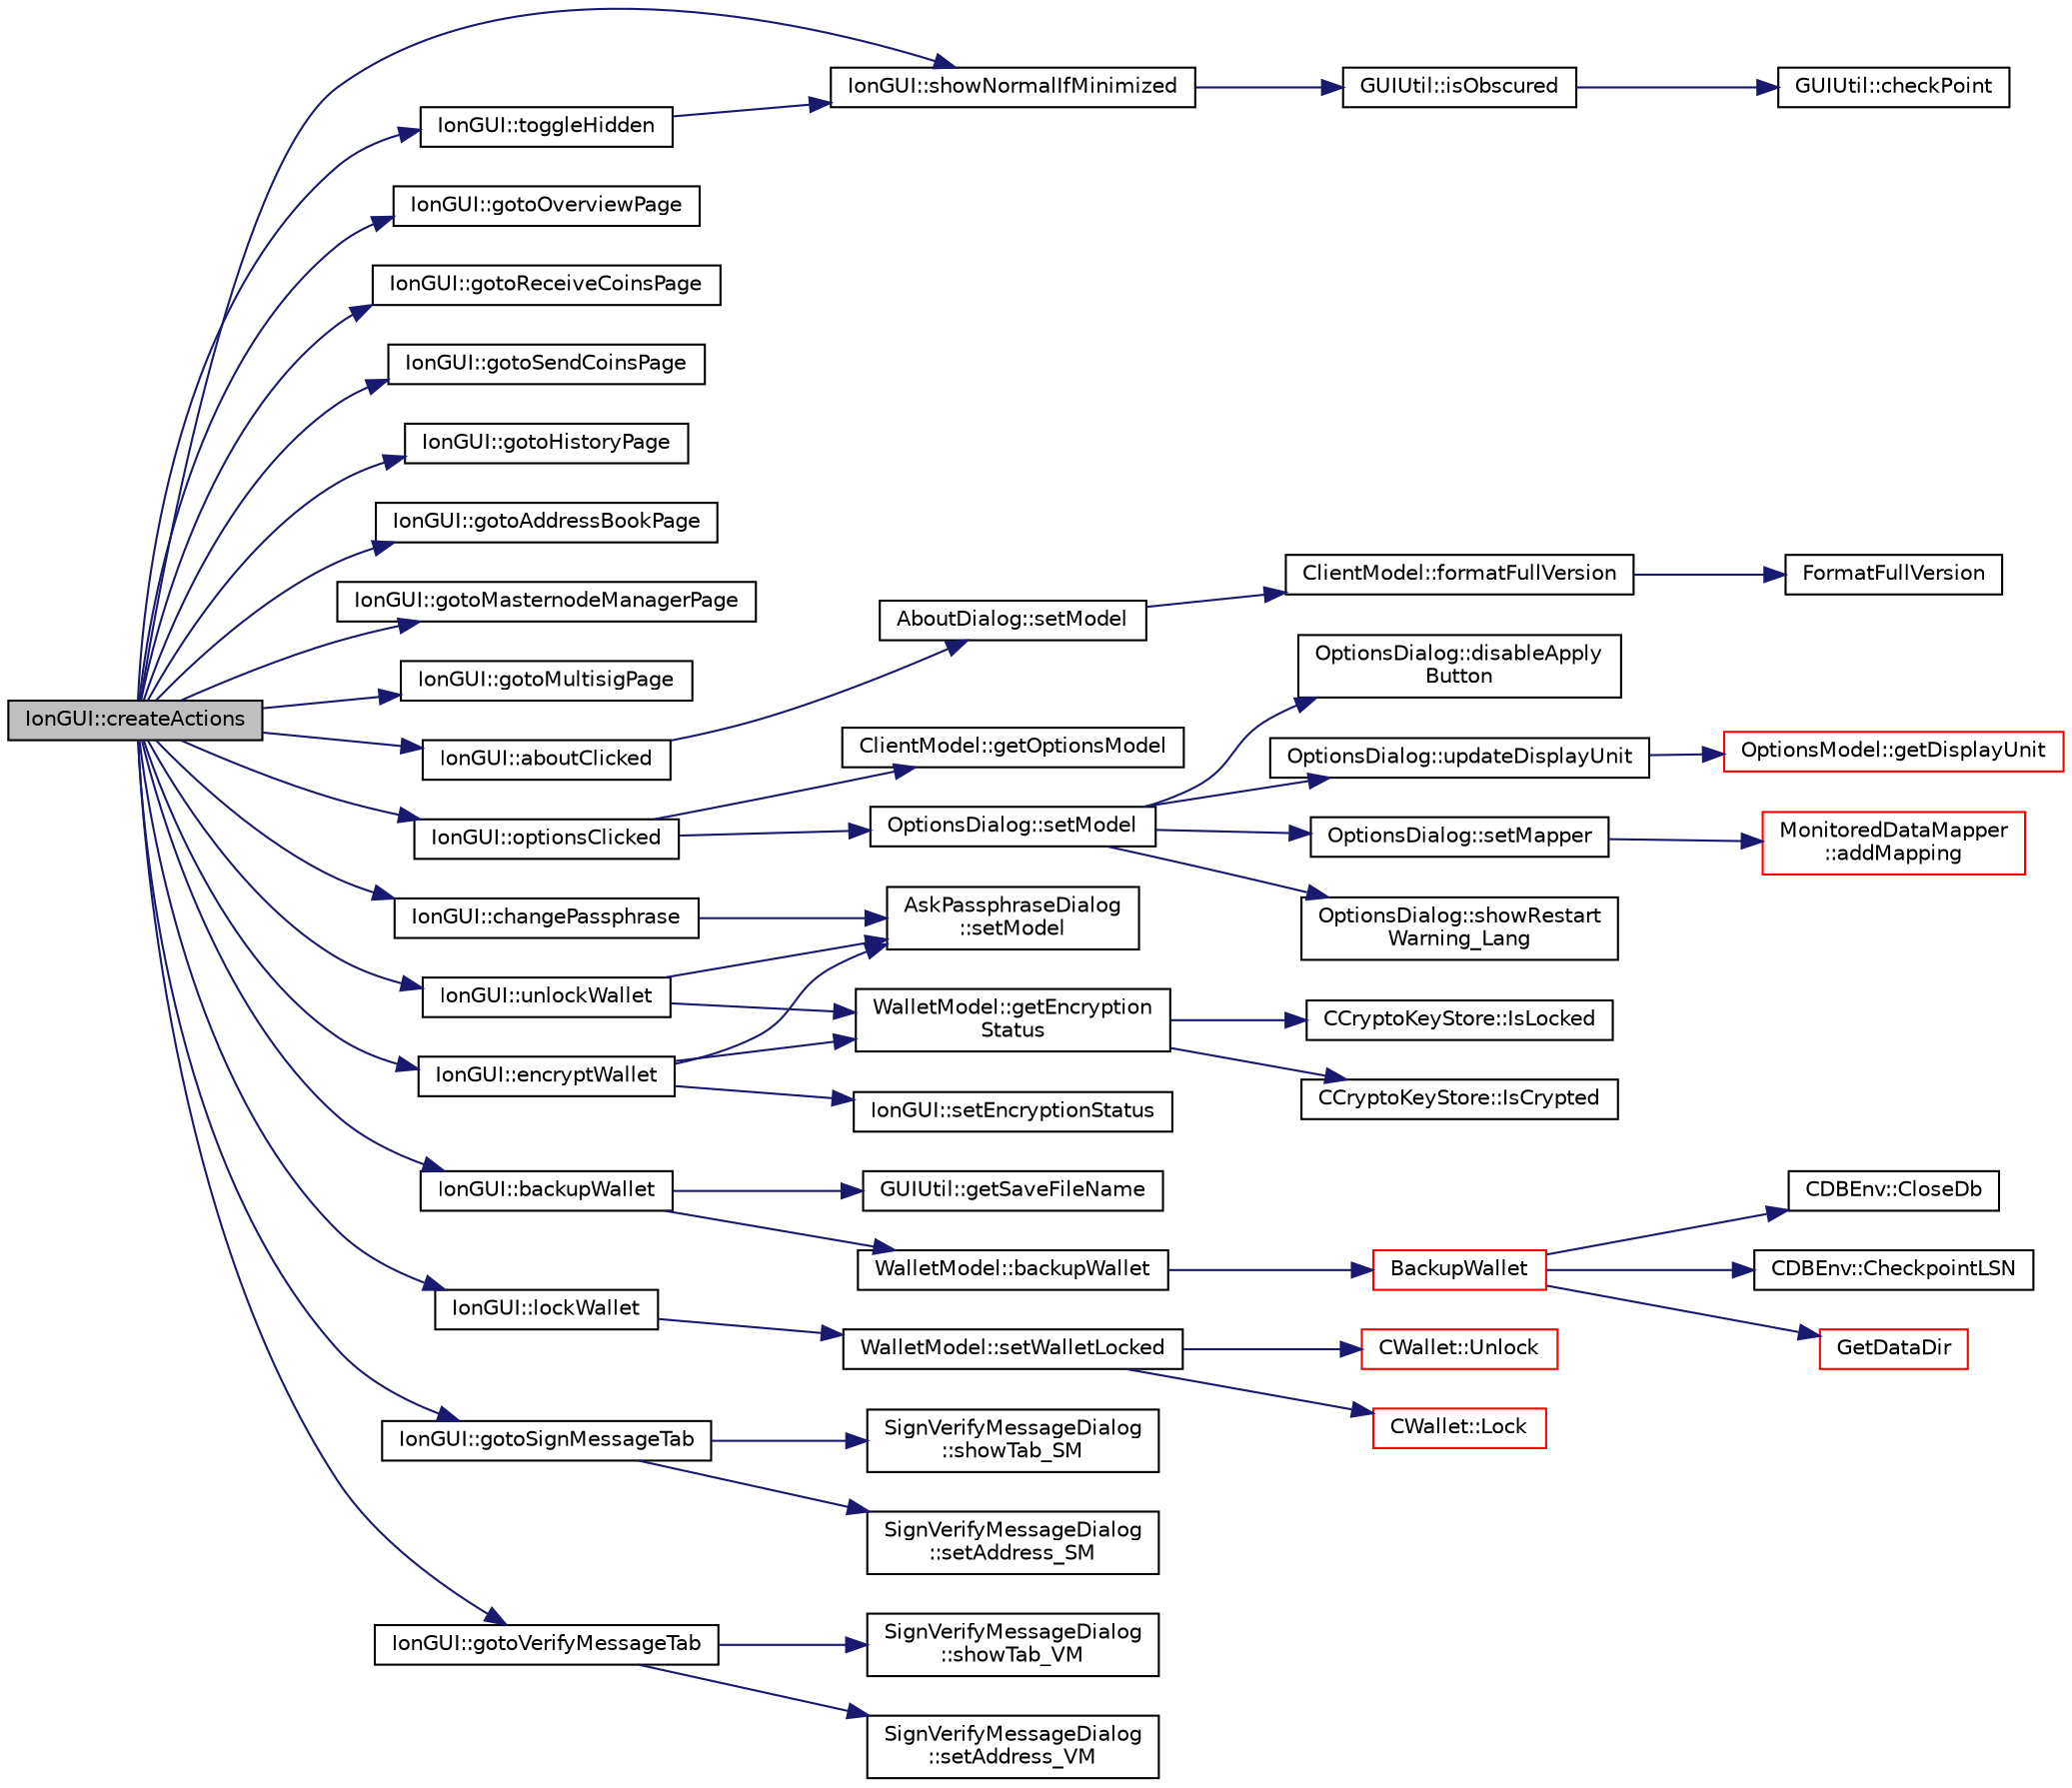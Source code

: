 digraph "IonGUI::createActions"
{
  edge [fontname="Helvetica",fontsize="10",labelfontname="Helvetica",labelfontsize="10"];
  node [fontname="Helvetica",fontsize="10",shape=record];
  rankdir="LR";
  Node174 [label="IonGUI::createActions",height=0.2,width=0.4,color="black", fillcolor="grey75", style="filled", fontcolor="black"];
  Node174 -> Node175 [color="midnightblue",fontsize="10",style="solid",fontname="Helvetica"];
  Node175 [label="IonGUI::showNormalIfMinimized",height=0.2,width=0.4,color="black", fillcolor="white", style="filled",URL="$dc/d0b/class_ion_g_u_i.html#aec721e64aa35047990aed619ee56e370",tooltip="Show window if hidden, unminimize when minimized, rise when obscured or show if hidden and fToggleHid..."];
  Node175 -> Node176 [color="midnightblue",fontsize="10",style="solid",fontname="Helvetica"];
  Node176 [label="GUIUtil::isObscured",height=0.2,width=0.4,color="black", fillcolor="white", style="filled",URL="$d1/d87/namespace_g_u_i_util.html#a0b7266e2b8e7de5f5fd1c7ddb9e5b637"];
  Node176 -> Node177 [color="midnightblue",fontsize="10",style="solid",fontname="Helvetica"];
  Node177 [label="GUIUtil::checkPoint",height=0.2,width=0.4,color="black", fillcolor="white", style="filled",URL="$d1/d87/namespace_g_u_i_util.html#ab2e7ef0aa9a1ad3f86d67a3f596b6fc4"];
  Node174 -> Node178 [color="midnightblue",fontsize="10",style="solid",fontname="Helvetica"];
  Node178 [label="IonGUI::gotoOverviewPage",height=0.2,width=0.4,color="black", fillcolor="white", style="filled",URL="$dc/d0b/class_ion_g_u_i.html#a56db58f7baf56639340fc1a2477dcbdd",tooltip="Switch to overview (home) page. "];
  Node174 -> Node179 [color="midnightblue",fontsize="10",style="solid",fontname="Helvetica"];
  Node179 [label="IonGUI::gotoReceiveCoinsPage",height=0.2,width=0.4,color="black", fillcolor="white", style="filled",URL="$dc/d0b/class_ion_g_u_i.html#ac054b88b969d92da82271475f45d72cc",tooltip="Switch to receive coins page. "];
  Node174 -> Node180 [color="midnightblue",fontsize="10",style="solid",fontname="Helvetica"];
  Node180 [label="IonGUI::gotoSendCoinsPage",height=0.2,width=0.4,color="black", fillcolor="white", style="filled",URL="$dc/d0b/class_ion_g_u_i.html#a8a6b58d3897ac430a8bb3b86acc825d6",tooltip="Switch to send coins page. "];
  Node174 -> Node181 [color="midnightblue",fontsize="10",style="solid",fontname="Helvetica"];
  Node181 [label="IonGUI::gotoHistoryPage",height=0.2,width=0.4,color="black", fillcolor="white", style="filled",URL="$dc/d0b/class_ion_g_u_i.html#ad3c8c81e6ed323ca379aa9240164f0a9",tooltip="Switch to history (transactions) page. "];
  Node174 -> Node182 [color="midnightblue",fontsize="10",style="solid",fontname="Helvetica"];
  Node182 [label="IonGUI::gotoAddressBookPage",height=0.2,width=0.4,color="black", fillcolor="white", style="filled",URL="$dc/d0b/class_ion_g_u_i.html#a3f5ba976ff72af39f976485ae2c5e835",tooltip="Switch to address book page. "];
  Node174 -> Node183 [color="midnightblue",fontsize="10",style="solid",fontname="Helvetica"];
  Node183 [label="IonGUI::gotoMasternodeManagerPage",height=0.2,width=0.4,color="black", fillcolor="white", style="filled",URL="$dc/d0b/class_ion_g_u_i.html#a4560263c0a745ad5d7dd8dd9c0619528",tooltip="Switch to masternode manager page. "];
  Node174 -> Node184 [color="midnightblue",fontsize="10",style="solid",fontname="Helvetica"];
  Node184 [label="IonGUI::gotoMultisigPage",height=0.2,width=0.4,color="black", fillcolor="white", style="filled",URL="$dc/d0b/class_ion_g_u_i.html#ab84564f30ea3ef4095df4b12384b14f9"];
  Node174 -> Node185 [color="midnightblue",fontsize="10",style="solid",fontname="Helvetica"];
  Node185 [label="IonGUI::aboutClicked",height=0.2,width=0.4,color="black", fillcolor="white", style="filled",URL="$dc/d0b/class_ion_g_u_i.html#a68b4ed6961c52e5407971df5465a3327",tooltip="Show about dialog. "];
  Node185 -> Node186 [color="midnightblue",fontsize="10",style="solid",fontname="Helvetica"];
  Node186 [label="AboutDialog::setModel",height=0.2,width=0.4,color="black", fillcolor="white", style="filled",URL="$d2/d6f/class_about_dialog.html#ad15ee5cad707263d7b39ba7803bb6def"];
  Node186 -> Node187 [color="midnightblue",fontsize="10",style="solid",fontname="Helvetica"];
  Node187 [label="ClientModel::formatFullVersion",height=0.2,width=0.4,color="black", fillcolor="white", style="filled",URL="$df/d25/class_client_model.html#ae9448d6f2a7f99467152b17f7044eb12"];
  Node187 -> Node188 [color="midnightblue",fontsize="10",style="solid",fontname="Helvetica"];
  Node188 [label="FormatFullVersion",height=0.2,width=0.4,color="black", fillcolor="white", style="filled",URL="$df/d2d/util_8cpp.html#ac2170cca99e9347171fca492ae533d96"];
  Node174 -> Node189 [color="midnightblue",fontsize="10",style="solid",fontname="Helvetica"];
  Node189 [label="IonGUI::optionsClicked",height=0.2,width=0.4,color="black", fillcolor="white", style="filled",URL="$dc/d0b/class_ion_g_u_i.html#a463be06dd466d69e20a3a8b073d110d2",tooltip="Show configuration dialog. "];
  Node189 -> Node190 [color="midnightblue",fontsize="10",style="solid",fontname="Helvetica"];
  Node190 [label="ClientModel::getOptionsModel",height=0.2,width=0.4,color="black", fillcolor="white", style="filled",URL="$df/d25/class_client_model.html#ae8da1e2eabfbbcc49a7eed821908bdb6"];
  Node189 -> Node191 [color="midnightblue",fontsize="10",style="solid",fontname="Helvetica"];
  Node191 [label="OptionsDialog::setModel",height=0.2,width=0.4,color="black", fillcolor="white", style="filled",URL="$db/d61/class_options_dialog.html#a11e902a52cb7472497d14e70cd9399d9"];
  Node191 -> Node192 [color="midnightblue",fontsize="10",style="solid",fontname="Helvetica"];
  Node192 [label="OptionsDialog::updateDisplayUnit",height=0.2,width=0.4,color="black", fillcolor="white", style="filled",URL="$db/d61/class_options_dialog.html#ae18a7ab3042a669403504e86ab2f8a77"];
  Node192 -> Node193 [color="midnightblue",fontsize="10",style="solid",fontname="Helvetica"];
  Node193 [label="OptionsModel::getDisplayUnit",height=0.2,width=0.4,color="red", fillcolor="white", style="filled",URL="$da/d1f/class_options_model.html#a3b6e4d4ef42be3aaba315b8cd14f468e"];
  Node191 -> Node196 [color="midnightblue",fontsize="10",style="solid",fontname="Helvetica"];
  Node196 [label="OptionsDialog::setMapper",height=0.2,width=0.4,color="black", fillcolor="white", style="filled",URL="$db/d61/class_options_dialog.html#a2088ec5bbb90ec27675f441e750e55b8"];
  Node196 -> Node197 [color="midnightblue",fontsize="10",style="solid",fontname="Helvetica"];
  Node197 [label="MonitoredDataMapper\l::addMapping",height=0.2,width=0.4,color="red", fillcolor="white", style="filled",URL="$d3/db0/class_monitored_data_mapper.html#a5ddfc6ef4e955211948c7b24994dfd7e"];
  Node191 -> Node199 [color="midnightblue",fontsize="10",style="solid",fontname="Helvetica"];
  Node199 [label="OptionsDialog::showRestart\lWarning_Lang",height=0.2,width=0.4,color="black", fillcolor="white", style="filled",URL="$db/d61/class_options_dialog.html#a774587407dfaf9afda3740fd4a8bd7e6"];
  Node191 -> Node200 [color="midnightblue",fontsize="10",style="solid",fontname="Helvetica"];
  Node200 [label="OptionsDialog::disableApply\lButton",height=0.2,width=0.4,color="black", fillcolor="white", style="filled",URL="$db/d61/class_options_dialog.html#ae3aaedbe95a325e88d64422b92b58d2e"];
  Node174 -> Node201 [color="midnightblue",fontsize="10",style="solid",fontname="Helvetica"];
  Node201 [label="IonGUI::toggleHidden",height=0.2,width=0.4,color="black", fillcolor="white", style="filled",URL="$dc/d0b/class_ion_g_u_i.html#acd9faf93dc249693cb0ccbeeacb578fb",tooltip="simply calls showNormalIfMinimized(true) for use in SLOT() macro "];
  Node201 -> Node175 [color="midnightblue",fontsize="10",style="solid",fontname="Helvetica"];
  Node174 -> Node202 [color="midnightblue",fontsize="10",style="solid",fontname="Helvetica"];
  Node202 [label="IonGUI::encryptWallet",height=0.2,width=0.4,color="black", fillcolor="white", style="filled",URL="$dc/d0b/class_ion_g_u_i.html#aba2c7fde3006b9ac0e5e4247c7a74515",tooltip="Encrypt the wallet. "];
  Node202 -> Node203 [color="midnightblue",fontsize="10",style="solid",fontname="Helvetica"];
  Node203 [label="AskPassphraseDialog\l::setModel",height=0.2,width=0.4,color="black", fillcolor="white", style="filled",URL="$d8/d70/class_ask_passphrase_dialog.html#a35b83e1ef98813b6b88155aab0803ed3"];
  Node202 -> Node204 [color="midnightblue",fontsize="10",style="solid",fontname="Helvetica"];
  Node204 [label="IonGUI::setEncryptionStatus",height=0.2,width=0.4,color="black", fillcolor="white", style="filled",URL="$dc/d0b/class_ion_g_u_i.html#ae325ac0b1a5ee04b3b7678ba6ffd9360",tooltip="Set the encryption status as shown in the UI. "];
  Node202 -> Node205 [color="midnightblue",fontsize="10",style="solid",fontname="Helvetica"];
  Node205 [label="WalletModel::getEncryption\lStatus",height=0.2,width=0.4,color="black", fillcolor="white", style="filled",URL="$d4/d27/class_wallet_model.html#aa89632d2019414f2ab85674cd4d01398"];
  Node205 -> Node206 [color="midnightblue",fontsize="10",style="solid",fontname="Helvetica"];
  Node206 [label="CCryptoKeyStore::IsCrypted",height=0.2,width=0.4,color="black", fillcolor="white", style="filled",URL="$db/dad/class_c_crypto_key_store.html#acc8fed44366c98fb481333ca6e867088"];
  Node205 -> Node207 [color="midnightblue",fontsize="10",style="solid",fontname="Helvetica"];
  Node207 [label="CCryptoKeyStore::IsLocked",height=0.2,width=0.4,color="black", fillcolor="white", style="filled",URL="$db/dad/class_c_crypto_key_store.html#a52919fa284a3aa10f1b4bd6018b6dbee"];
  Node174 -> Node208 [color="midnightblue",fontsize="10",style="solid",fontname="Helvetica"];
  Node208 [label="IonGUI::backupWallet",height=0.2,width=0.4,color="black", fillcolor="white", style="filled",URL="$dc/d0b/class_ion_g_u_i.html#a657c3aa0b7c10216ac24b63c773caa6d",tooltip="Backup the wallet. "];
  Node208 -> Node209 [color="midnightblue",fontsize="10",style="solid",fontname="Helvetica"];
  Node209 [label="GUIUtil::getSaveFileName",height=0.2,width=0.4,color="black", fillcolor="white", style="filled",URL="$d1/d87/namespace_g_u_i_util.html#ab9d9c0f96a2491a1b04567f8effe77c4",tooltip="Get save filename, mimics QFileDialog::getSaveFileName, except that it appends a default suffix when ..."];
  Node208 -> Node210 [color="midnightblue",fontsize="10",style="solid",fontname="Helvetica"];
  Node210 [label="WalletModel::backupWallet",height=0.2,width=0.4,color="black", fillcolor="white", style="filled",URL="$d4/d27/class_wallet_model.html#aa316c19ef41f26ea89f194ab253d3206"];
  Node210 -> Node211 [color="midnightblue",fontsize="10",style="solid",fontname="Helvetica"];
  Node211 [label="BackupWallet",height=0.2,width=0.4,color="red", fillcolor="white", style="filled",URL="$dc/d75/walletdb_8cpp.html#a273c3692765c732c5f724cec93e6b62f"];
  Node211 -> Node212 [color="midnightblue",fontsize="10",style="solid",fontname="Helvetica"];
  Node212 [label="CDBEnv::CloseDb",height=0.2,width=0.4,color="black", fillcolor="white", style="filled",URL="$d5/dd2/class_c_d_b_env.html#ac53fd53afdd1e0881b8ffbb11a89b556"];
  Node211 -> Node213 [color="midnightblue",fontsize="10",style="solid",fontname="Helvetica"];
  Node213 [label="CDBEnv::CheckpointLSN",height=0.2,width=0.4,color="black", fillcolor="white", style="filled",URL="$d5/dd2/class_c_d_b_env.html#aa4e0fe52dfc0da22fe9bf59eeda57fba"];
  Node211 -> Node214 [color="midnightblue",fontsize="10",style="solid",fontname="Helvetica"];
  Node214 [label="GetDataDir",height=0.2,width=0.4,color="red", fillcolor="white", style="filled",URL="$df/d2d/util_8cpp.html#ab83866a054745d4b30a3948a1b44beba"];
  Node174 -> Node225 [color="midnightblue",fontsize="10",style="solid",fontname="Helvetica"];
  Node225 [label="IonGUI::changePassphrase",height=0.2,width=0.4,color="black", fillcolor="white", style="filled",URL="$dc/d0b/class_ion_g_u_i.html#a2a09057aab42e7d87a126d26b11d73b1",tooltip="Change encrypted wallet passphrase. "];
  Node225 -> Node203 [color="midnightblue",fontsize="10",style="solid",fontname="Helvetica"];
  Node174 -> Node226 [color="midnightblue",fontsize="10",style="solid",fontname="Helvetica"];
  Node226 [label="IonGUI::unlockWallet",height=0.2,width=0.4,color="black", fillcolor="white", style="filled",URL="$dc/d0b/class_ion_g_u_i.html#a89d89883fff15f835ff2b7a550a10ac2",tooltip="Ask for passphrase to unlock wallet temporarily. "];
  Node226 -> Node205 [color="midnightblue",fontsize="10",style="solid",fontname="Helvetica"];
  Node226 -> Node203 [color="midnightblue",fontsize="10",style="solid",fontname="Helvetica"];
  Node174 -> Node227 [color="midnightblue",fontsize="10",style="solid",fontname="Helvetica"];
  Node227 [label="IonGUI::lockWallet",height=0.2,width=0.4,color="black", fillcolor="white", style="filled",URL="$dc/d0b/class_ion_g_u_i.html#abfbef460c97022eea4d5e2dec1887ba0"];
  Node227 -> Node228 [color="midnightblue",fontsize="10",style="solid",fontname="Helvetica"];
  Node228 [label="WalletModel::setWalletLocked",height=0.2,width=0.4,color="black", fillcolor="white", style="filled",URL="$d4/d27/class_wallet_model.html#a5a8b65bfaecb0813d64c733f4f34f090"];
  Node228 -> Node229 [color="midnightblue",fontsize="10",style="solid",fontname="Helvetica"];
  Node229 [label="CWallet::Lock",height=0.2,width=0.4,color="red", fillcolor="white", style="filled",URL="$d2/de5/class_c_wallet.html#a0404b6bc1cb804aadc69b9902b52282a"];
  Node228 -> Node235 [color="midnightblue",fontsize="10",style="solid",fontname="Helvetica"];
  Node235 [label="CWallet::Unlock",height=0.2,width=0.4,color="red", fillcolor="white", style="filled",URL="$d2/de5/class_c_wallet.html#a654ae5a3a7c4c7c7bfd271f108781b40"];
  Node174 -> Node258 [color="midnightblue",fontsize="10",style="solid",fontname="Helvetica"];
  Node258 [label="IonGUI::gotoSignMessageTab",height=0.2,width=0.4,color="black", fillcolor="white", style="filled",URL="$dc/d0b/class_ion_g_u_i.html#a975c7325fca098236e4bc3cccdc714f7",tooltip="Show Sign/Verify Message dialog and switch to sign message tab. "];
  Node258 -> Node259 [color="midnightblue",fontsize="10",style="solid",fontname="Helvetica"];
  Node259 [label="SignVerifyMessageDialog\l::showTab_SM",height=0.2,width=0.4,color="black", fillcolor="white", style="filled",URL="$d1/d26/class_sign_verify_message_dialog.html#a3b06ea85a2640312e0074d8dabce6416"];
  Node258 -> Node260 [color="midnightblue",fontsize="10",style="solid",fontname="Helvetica"];
  Node260 [label="SignVerifyMessageDialog\l::setAddress_SM",height=0.2,width=0.4,color="black", fillcolor="white", style="filled",URL="$d1/d26/class_sign_verify_message_dialog.html#ad676f0afab861bc083670316e9439c65"];
  Node174 -> Node261 [color="midnightblue",fontsize="10",style="solid",fontname="Helvetica"];
  Node261 [label="IonGUI::gotoVerifyMessageTab",height=0.2,width=0.4,color="black", fillcolor="white", style="filled",URL="$dc/d0b/class_ion_g_u_i.html#ada5cec309ba8b5580edb40bcb3258080",tooltip="Show Sign/Verify Message dialog and switch to verify message tab. "];
  Node261 -> Node262 [color="midnightblue",fontsize="10",style="solid",fontname="Helvetica"];
  Node262 [label="SignVerifyMessageDialog\l::showTab_VM",height=0.2,width=0.4,color="black", fillcolor="white", style="filled",URL="$d1/d26/class_sign_verify_message_dialog.html#a6db3c37d3f5a3c070daed2c731cc79d5"];
  Node261 -> Node263 [color="midnightblue",fontsize="10",style="solid",fontname="Helvetica"];
  Node263 [label="SignVerifyMessageDialog\l::setAddress_VM",height=0.2,width=0.4,color="black", fillcolor="white", style="filled",URL="$d1/d26/class_sign_verify_message_dialog.html#a24d7ebbcbc3f0889b64cac88788fce01"];
}
